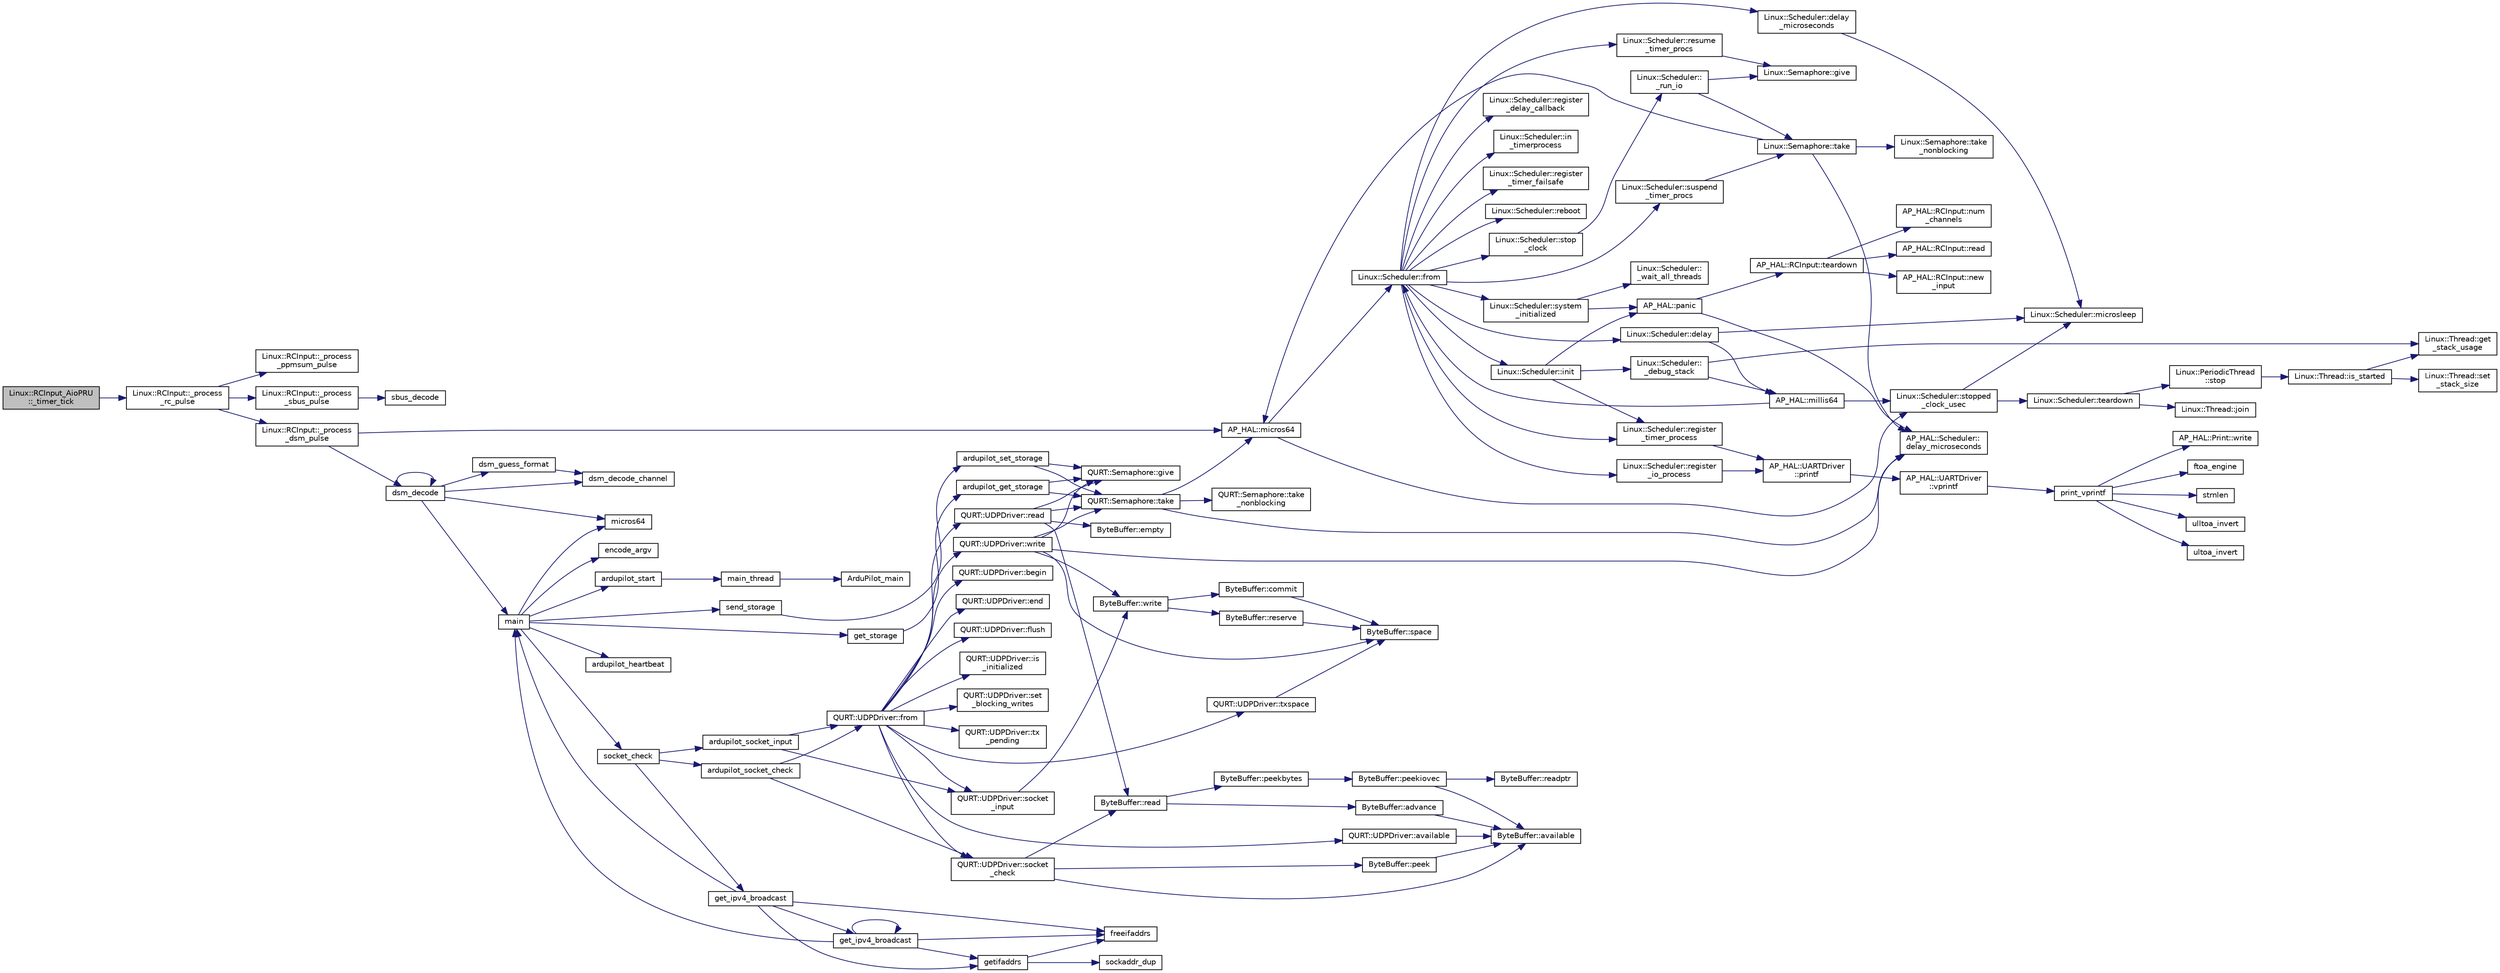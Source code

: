 digraph "Linux::RCInput_AioPRU::_timer_tick"
{
 // INTERACTIVE_SVG=YES
  edge [fontname="Helvetica",fontsize="10",labelfontname="Helvetica",labelfontsize="10"];
  node [fontname="Helvetica",fontsize="10",shape=record];
  rankdir="LR";
  Node1 [label="Linux::RCInput_AioPRU\l::_timer_tick",height=0.2,width=0.4,color="black", fillcolor="grey75", style="filled", fontcolor="black"];
  Node1 -> Node2 [color="midnightblue",fontsize="10",style="solid",fontname="Helvetica"];
  Node2 [label="Linux::RCInput::_process\l_rc_pulse",height=0.2,width=0.4,color="black", fillcolor="white", style="filled",URL="$classLinux_1_1RCInput.html#a9b269fac087807d362506805ebd18936"];
  Node2 -> Node3 [color="midnightblue",fontsize="10",style="solid",fontname="Helvetica"];
  Node3 [label="Linux::RCInput::_process\l_ppmsum_pulse",height=0.2,width=0.4,color="black", fillcolor="white", style="filled",URL="$classLinux_1_1RCInput.html#aa58f84a29d6b0a271571aec99acf6730"];
  Node2 -> Node4 [color="midnightblue",fontsize="10",style="solid",fontname="Helvetica"];
  Node4 [label="Linux::RCInput::_process\l_sbus_pulse",height=0.2,width=0.4,color="black", fillcolor="white", style="filled",URL="$classLinux_1_1RCInput.html#a9a8cf6cfb7abc062fd23cb7a74221b06"];
  Node4 -> Node5 [color="midnightblue",fontsize="10",style="solid",fontname="Helvetica"];
  Node5 [label="sbus_decode",height=0.2,width=0.4,color="black", fillcolor="white", style="filled",URL="$sbus_8cpp.html#ae8ff4d6576477166a18b6d229030f21e"];
  Node2 -> Node6 [color="midnightblue",fontsize="10",style="solid",fontname="Helvetica"];
  Node6 [label="Linux::RCInput::_process\l_dsm_pulse",height=0.2,width=0.4,color="black", fillcolor="white", style="filled",URL="$classLinux_1_1RCInput.html#a8dcefc98cb9bdeaad8b1b2b0e9b9b678"];
  Node6 -> Node7 [color="midnightblue",fontsize="10",style="solid",fontname="Helvetica"];
  Node7 [label="dsm_decode",height=0.2,width=0.4,color="black", fillcolor="white", style="filled",URL="$dsm_8cpp.html#a7b7c65c600dd4eacc1eb714df3621192"];
  Node7 -> Node8 [color="midnightblue",fontsize="10",style="solid",fontname="Helvetica"];
  Node8 [label="dsm_guess_format",height=0.2,width=0.4,color="black", fillcolor="white", style="filled",URL="$dsm_8cpp.html#ac4b7f20336ae87e6426bfd94be23bb37"];
  Node8 -> Node9 [color="midnightblue",fontsize="10",style="solid",fontname="Helvetica"];
  Node9 [label="dsm_decode_channel",height=0.2,width=0.4,color="black", fillcolor="white", style="filled",URL="$dsm_8cpp.html#a155e9a9889d2e342ea3bf13aaaa4458d"];
  Node7 -> Node9 [color="midnightblue",fontsize="10",style="solid",fontname="Helvetica"];
  Node7 -> Node7 [color="midnightblue",fontsize="10",style="solid",fontname="Helvetica"];
  Node7 -> Node10 [color="midnightblue",fontsize="10",style="solid",fontname="Helvetica"];
  Node10 [label="micros64",height=0.2,width=0.4,color="black", fillcolor="white", style="filled",URL="$mainapp_8cpp.html#ad024d3161428b010334dd1d9c8b98cde"];
  Node7 -> Node11 [color="midnightblue",fontsize="10",style="solid",fontname="Helvetica"];
  Node11 [label="main",height=0.2,width=0.4,color="black", fillcolor="white", style="filled",URL="$mainapp_8cpp.html#ac0f2228420376f4db7e1274f2b41667c"];
  Node11 -> Node12 [color="midnightblue",fontsize="10",style="solid",fontname="Helvetica"];
  Node12 [label="send_storage",height=0.2,width=0.4,color="black", fillcolor="white", style="filled",URL="$mainapp_8cpp.html#a701227f5d337c423ba11b8440df75cdb"];
  Node12 -> Node13 [color="midnightblue",fontsize="10",style="solid",fontname="Helvetica"];
  Node13 [label="ardupilot_set_storage",height=0.2,width=0.4,color="black", fillcolor="white", style="filled",URL="$dsp__main_8cpp.html#afa61830afe9cd699edd91416a0620452"];
  Node13 -> Node14 [color="midnightblue",fontsize="10",style="solid",fontname="Helvetica"];
  Node14 [label="QURT::Semaphore::take",height=0.2,width=0.4,color="black", fillcolor="white", style="filled",URL="$classQURT_1_1Semaphore.html#afc4c8706abb7e68aa4001ea372dc614e"];
  Node14 -> Node15 [color="midnightblue",fontsize="10",style="solid",fontname="Helvetica"];
  Node15 [label="QURT::Semaphore::take\l_nonblocking",height=0.2,width=0.4,color="black", fillcolor="white", style="filled",URL="$classQURT_1_1Semaphore.html#a561b4f40f3a76335f1a686c2aed526f9"];
  Node14 -> Node16 [color="midnightblue",fontsize="10",style="solid",fontname="Helvetica"];
  Node16 [label="AP_HAL::micros64",height=0.2,width=0.4,color="black", fillcolor="white", style="filled",URL="$namespaceAP__HAL.html#a7aa0ce7625c9680e30ff4a99940907a5"];
  Node16 -> Node17 [color="midnightblue",fontsize="10",style="solid",fontname="Helvetica"];
  Node17 [label="Linux::Scheduler::from",height=0.2,width=0.4,color="black", fillcolor="white", style="filled",URL="$classLinux_1_1Scheduler.html#a53ecaae0fdc72f85bd57c4b0cff93653"];
  Node17 -> Node18 [color="midnightblue",fontsize="10",style="solid",fontname="Helvetica"];
  Node18 [label="Linux::Scheduler::init",height=0.2,width=0.4,color="black", fillcolor="white", style="filled",URL="$classLinux_1_1Scheduler.html#a3d77c332e051c28c83fb07757e7100bd"];
  Node18 -> Node19 [color="midnightblue",fontsize="10",style="solid",fontname="Helvetica"];
  Node19 [label="AP_HAL::panic",height=0.2,width=0.4,color="black", fillcolor="white", style="filled",URL="$namespaceAP__HAL.html#a71832f03d849a0c088f04fc98d3c8143"];
  Node19 -> Node20 [color="midnightblue",fontsize="10",style="solid",fontname="Helvetica"];
  Node20 [label="AP_HAL::RCInput::teardown",height=0.2,width=0.4,color="black", fillcolor="white", style="filled",URL="$classAP__HAL_1_1RCInput.html#a2bea13d38f2b9ae8bf5193a3a69f0a31"];
  Node20 -> Node21 [color="midnightblue",fontsize="10",style="solid",fontname="Helvetica"];
  Node21 [label="AP_HAL::RCInput::new\l_input",height=0.2,width=0.4,color="black", fillcolor="white", style="filled",URL="$classAP__HAL_1_1RCInput.html#aee1fade33080edef83dd7db0fad0f7da"];
  Node20 -> Node22 [color="midnightblue",fontsize="10",style="solid",fontname="Helvetica"];
  Node22 [label="AP_HAL::RCInput::num\l_channels",height=0.2,width=0.4,color="black", fillcolor="white", style="filled",URL="$classAP__HAL_1_1RCInput.html#ae55f959c6115c1f41783af3a2b6c4fcd"];
  Node20 -> Node23 [color="midnightblue",fontsize="10",style="solid",fontname="Helvetica"];
  Node23 [label="AP_HAL::RCInput::read",height=0.2,width=0.4,color="black", fillcolor="white", style="filled",URL="$classAP__HAL_1_1RCInput.html#a078fd7e6d2e6a899009ec674a8e03498"];
  Node19 -> Node24 [color="midnightblue",fontsize="10",style="solid",fontname="Helvetica"];
  Node24 [label="AP_HAL::Scheduler::\ldelay_microseconds",height=0.2,width=0.4,color="black", fillcolor="white", style="filled",URL="$classAP__HAL_1_1Scheduler.html#a78c4f1b1f192ac1c99544b6cc8f099b0"];
  Node18 -> Node25 [color="midnightblue",fontsize="10",style="solid",fontname="Helvetica"];
  Node25 [label="Linux::Scheduler::register\l_timer_process",height=0.2,width=0.4,color="black", fillcolor="white", style="filled",URL="$classLinux_1_1Scheduler.html#a02a34a123dfebaf360f7010745e1e646"];
  Node25 -> Node26 [color="midnightblue",fontsize="10",style="solid",fontname="Helvetica"];
  Node26 [label="AP_HAL::UARTDriver\l::printf",height=0.2,width=0.4,color="black", fillcolor="white", style="filled",URL="$classAP__HAL_1_1UARTDriver.html#a6ceedc792594e59fc7d80b39a435f027"];
  Node26 -> Node27 [color="midnightblue",fontsize="10",style="solid",fontname="Helvetica"];
  Node27 [label="AP_HAL::UARTDriver\l::vprintf",height=0.2,width=0.4,color="black", fillcolor="white", style="filled",URL="$classAP__HAL_1_1UARTDriver.html#aa8abfb6d6641299472c29ac1edde559f"];
  Node27 -> Node28 [color="midnightblue",fontsize="10",style="solid",fontname="Helvetica"];
  Node28 [label="print_vprintf",height=0.2,width=0.4,color="black", fillcolor="white", style="filled",URL="$print__vprintf_8cpp.html#a1534eaeab54696df96975b56d9f49212"];
  Node28 -> Node29 [color="midnightblue",fontsize="10",style="solid",fontname="Helvetica"];
  Node29 [label="AP_HAL::Print::write",height=0.2,width=0.4,color="black", fillcolor="white", style="filled",URL="$classAP__HAL_1_1Print.html#acc65391952a43334f8f5c9bef341f501"];
  Node28 -> Node30 [color="midnightblue",fontsize="10",style="solid",fontname="Helvetica"];
  Node30 [label="ftoa_engine",height=0.2,width=0.4,color="black", fillcolor="white", style="filled",URL="$ftoa__engine_8cpp.html#a1c28234da8f20b43c85890d4bb452947"];
  Node28 -> Node31 [color="midnightblue",fontsize="10",style="solid",fontname="Helvetica"];
  Node31 [label="strnlen",height=0.2,width=0.4,color="black", fillcolor="white", style="filled",URL="$replace_8cpp.html#a880bcc7b85a09e6254691bebd5344b51"];
  Node28 -> Node32 [color="midnightblue",fontsize="10",style="solid",fontname="Helvetica"];
  Node32 [label="ulltoa_invert",height=0.2,width=0.4,color="black", fillcolor="white", style="filled",URL="$utoa__invert_8cpp.html#a34926f552460b47c414ec4d83b32815c"];
  Node28 -> Node33 [color="midnightblue",fontsize="10",style="solid",fontname="Helvetica"];
  Node33 [label="ultoa_invert",height=0.2,width=0.4,color="black", fillcolor="white", style="filled",URL="$utoa__invert_8cpp.html#a5d99bba8e697c1e11da489d88fca8559"];
  Node18 -> Node34 [color="midnightblue",fontsize="10",style="solid",fontname="Helvetica"];
  Node34 [label="Linux::Scheduler::\l_debug_stack",height=0.2,width=0.4,color="black", fillcolor="white", style="filled",URL="$classLinux_1_1Scheduler.html#a163eb7b285c95b1b1d036fc61d723910"];
  Node34 -> Node35 [color="midnightblue",fontsize="10",style="solid",fontname="Helvetica"];
  Node35 [label="AP_HAL::millis64",height=0.2,width=0.4,color="black", fillcolor="white", style="filled",URL="$namespaceAP__HAL.html#a59336c5fceaf28a76d1df1581a87a25d"];
  Node35 -> Node17 [color="midnightblue",fontsize="10",style="solid",fontname="Helvetica"];
  Node35 -> Node36 [color="midnightblue",fontsize="10",style="solid",fontname="Helvetica"];
  Node36 [label="Linux::Scheduler::stopped\l_clock_usec",height=0.2,width=0.4,color="black", fillcolor="white", style="filled",URL="$classLinux_1_1Scheduler.html#a682b4c34f330f66db5ab4aa5d96e13f9"];
  Node36 -> Node37 [color="midnightblue",fontsize="10",style="solid",fontname="Helvetica"];
  Node37 [label="Linux::Scheduler::microsleep",height=0.2,width=0.4,color="black", fillcolor="white", style="filled",URL="$classLinux_1_1Scheduler.html#a647872aff158b510c56862f51f951538"];
  Node36 -> Node38 [color="midnightblue",fontsize="10",style="solid",fontname="Helvetica"];
  Node38 [label="Linux::Scheduler::teardown",height=0.2,width=0.4,color="black", fillcolor="white", style="filled",URL="$classLinux_1_1Scheduler.html#ab373a83d818679432520ea881044b2a7"];
  Node38 -> Node39 [color="midnightblue",fontsize="10",style="solid",fontname="Helvetica"];
  Node39 [label="Linux::PeriodicThread\l::stop",height=0.2,width=0.4,color="black", fillcolor="white", style="filled",URL="$classLinux_1_1PeriodicThread.html#a136aaf6e713f63b246fc4a2905e6e9a1"];
  Node39 -> Node40 [color="midnightblue",fontsize="10",style="solid",fontname="Helvetica"];
  Node40 [label="Linux::Thread::is_started",height=0.2,width=0.4,color="black", fillcolor="white", style="filled",URL="$classLinux_1_1Thread.html#a240d7b48a9a8eb43638f67295a1819e5"];
  Node40 -> Node41 [color="midnightblue",fontsize="10",style="solid",fontname="Helvetica"];
  Node41 [label="Linux::Thread::get\l_stack_usage",height=0.2,width=0.4,color="black", fillcolor="white", style="filled",URL="$classLinux_1_1Thread.html#a6884970a0811ae21953c57fb98aa6e96"];
  Node40 -> Node42 [color="midnightblue",fontsize="10",style="solid",fontname="Helvetica"];
  Node42 [label="Linux::Thread::set\l_stack_size",height=0.2,width=0.4,color="black", fillcolor="white", style="filled",URL="$classLinux_1_1Thread.html#a8d3282b714faaf68eae534e9276419f0"];
  Node38 -> Node43 [color="midnightblue",fontsize="10",style="solid",fontname="Helvetica"];
  Node43 [label="Linux::Thread::join",height=0.2,width=0.4,color="black", fillcolor="white", style="filled",URL="$classLinux_1_1Thread.html#a32b7d184279634922e2f3b23b584fbcd"];
  Node34 -> Node41 [color="midnightblue",fontsize="10",style="solid",fontname="Helvetica"];
  Node17 -> Node44 [color="midnightblue",fontsize="10",style="solid",fontname="Helvetica"];
  Node44 [label="Linux::Scheduler::delay",height=0.2,width=0.4,color="black", fillcolor="white", style="filled",URL="$classLinux_1_1Scheduler.html#a14f3239ecbb9889823b20dc9de655c2f"];
  Node44 -> Node35 [color="midnightblue",fontsize="10",style="solid",fontname="Helvetica"];
  Node44 -> Node37 [color="midnightblue",fontsize="10",style="solid",fontname="Helvetica"];
  Node17 -> Node45 [color="midnightblue",fontsize="10",style="solid",fontname="Helvetica"];
  Node45 [label="Linux::Scheduler::delay\l_microseconds",height=0.2,width=0.4,color="black", fillcolor="white", style="filled",URL="$classLinux_1_1Scheduler.html#a4cffd5bcba0175bf49c7aa75ff3bf09a"];
  Node45 -> Node37 [color="midnightblue",fontsize="10",style="solid",fontname="Helvetica"];
  Node17 -> Node46 [color="midnightblue",fontsize="10",style="solid",fontname="Helvetica"];
  Node46 [label="Linux::Scheduler::register\l_delay_callback",height=0.2,width=0.4,color="black", fillcolor="white", style="filled",URL="$classLinux_1_1Scheduler.html#a5cb50b637d5fd3e5f9220bc23db0fb3f"];
  Node17 -> Node25 [color="midnightblue",fontsize="10",style="solid",fontname="Helvetica"];
  Node17 -> Node47 [color="midnightblue",fontsize="10",style="solid",fontname="Helvetica"];
  Node47 [label="Linux::Scheduler::register\l_io_process",height=0.2,width=0.4,color="black", fillcolor="white", style="filled",URL="$classLinux_1_1Scheduler.html#aa2be97cb8686d72cc322fb38f69a940c"];
  Node47 -> Node26 [color="midnightblue",fontsize="10",style="solid",fontname="Helvetica"];
  Node17 -> Node48 [color="midnightblue",fontsize="10",style="solid",fontname="Helvetica"];
  Node48 [label="Linux::Scheduler::suspend\l_timer_procs",height=0.2,width=0.4,color="black", fillcolor="white", style="filled",URL="$classLinux_1_1Scheduler.html#abba967d02c28cb0b16a7cebbff9bc6d6"];
  Node48 -> Node49 [color="midnightblue",fontsize="10",style="solid",fontname="Helvetica"];
  Node49 [label="Linux::Semaphore::take",height=0.2,width=0.4,color="black", fillcolor="white", style="filled",URL="$classLinux_1_1Semaphore.html#afc4c8706abb7e68aa4001ea372dc614e"];
  Node49 -> Node50 [color="midnightblue",fontsize="10",style="solid",fontname="Helvetica"];
  Node50 [label="Linux::Semaphore::take\l_nonblocking",height=0.2,width=0.4,color="black", fillcolor="white", style="filled",URL="$classLinux_1_1Semaphore.html#a561b4f40f3a76335f1a686c2aed526f9"];
  Node49 -> Node16 [color="midnightblue",fontsize="10",style="solid",fontname="Helvetica"];
  Node49 -> Node24 [color="midnightblue",fontsize="10",style="solid",fontname="Helvetica"];
  Node17 -> Node51 [color="midnightblue",fontsize="10",style="solid",fontname="Helvetica"];
  Node51 [label="Linux::Scheduler::resume\l_timer_procs",height=0.2,width=0.4,color="black", fillcolor="white", style="filled",URL="$classLinux_1_1Scheduler.html#aee4e701b92cb4721c4de1bfcdcded70c"];
  Node51 -> Node52 [color="midnightblue",fontsize="10",style="solid",fontname="Helvetica"];
  Node52 [label="Linux::Semaphore::give",height=0.2,width=0.4,color="black", fillcolor="white", style="filled",URL="$classLinux_1_1Semaphore.html#a216f91636f64b57b59d43ef64af91624"];
  Node17 -> Node53 [color="midnightblue",fontsize="10",style="solid",fontname="Helvetica"];
  Node53 [label="Linux::Scheduler::in\l_timerprocess",height=0.2,width=0.4,color="black", fillcolor="white", style="filled",URL="$classLinux_1_1Scheduler.html#af23753e7c6bfa97553db215a64235455"];
  Node17 -> Node54 [color="midnightblue",fontsize="10",style="solid",fontname="Helvetica"];
  Node54 [label="Linux::Scheduler::register\l_timer_failsafe",height=0.2,width=0.4,color="black", fillcolor="white", style="filled",URL="$classLinux_1_1Scheduler.html#ac193459e3575c7a0588fdc72250c2044"];
  Node17 -> Node55 [color="midnightblue",fontsize="10",style="solid",fontname="Helvetica"];
  Node55 [label="Linux::Scheduler::system\l_initialized",height=0.2,width=0.4,color="black", fillcolor="white", style="filled",URL="$classLinux_1_1Scheduler.html#ad6070a7ee637adf5101b1e6b6efbf8f6"];
  Node55 -> Node19 [color="midnightblue",fontsize="10",style="solid",fontname="Helvetica"];
  Node55 -> Node56 [color="midnightblue",fontsize="10",style="solid",fontname="Helvetica"];
  Node56 [label="Linux::Scheduler::\l_wait_all_threads",height=0.2,width=0.4,color="black", fillcolor="white", style="filled",URL="$classLinux_1_1Scheduler.html#ac52c8da3f1f4fd79c50bd64379daf399"];
  Node17 -> Node57 [color="midnightblue",fontsize="10",style="solid",fontname="Helvetica"];
  Node57 [label="Linux::Scheduler::reboot",height=0.2,width=0.4,color="black", fillcolor="white", style="filled",URL="$classLinux_1_1Scheduler.html#ae72cfa66c849ffd882ef518c35c71e69"];
  Node17 -> Node58 [color="midnightblue",fontsize="10",style="solid",fontname="Helvetica"];
  Node58 [label="Linux::Scheduler::stop\l_clock",height=0.2,width=0.4,color="black", fillcolor="white", style="filled",URL="$classLinux_1_1Scheduler.html#a392aebafcdfe9a812e4db4b7a9dcce9c"];
  Node58 -> Node59 [color="midnightblue",fontsize="10",style="solid",fontname="Helvetica"];
  Node59 [label="Linux::Scheduler::\l_run_io",height=0.2,width=0.4,color="black", fillcolor="white", style="filled",URL="$classLinux_1_1Scheduler.html#a70b024d7d0886bf47b46cc3ee310d638"];
  Node59 -> Node49 [color="midnightblue",fontsize="10",style="solid",fontname="Helvetica"];
  Node59 -> Node52 [color="midnightblue",fontsize="10",style="solid",fontname="Helvetica"];
  Node16 -> Node36 [color="midnightblue",fontsize="10",style="solid",fontname="Helvetica"];
  Node14 -> Node24 [color="midnightblue",fontsize="10",style="solid",fontname="Helvetica"];
  Node13 -> Node60 [color="midnightblue",fontsize="10",style="solid",fontname="Helvetica"];
  Node60 [label="QURT::Semaphore::give",height=0.2,width=0.4,color="black", fillcolor="white", style="filled",URL="$classQURT_1_1Semaphore.html#a216f91636f64b57b59d43ef64af91624"];
  Node11 -> Node61 [color="midnightblue",fontsize="10",style="solid",fontname="Helvetica"];
  Node61 [label="encode_argv",height=0.2,width=0.4,color="black", fillcolor="white", style="filled",URL="$mainapp_8cpp.html#a4bf6f7ce76c30cf377a555d21bffa016"];
  Node11 -> Node62 [color="midnightblue",fontsize="10",style="solid",fontname="Helvetica"];
  Node62 [label="ardupilot_start",height=0.2,width=0.4,color="black", fillcolor="white", style="filled",URL="$dsp__main_8cpp.html#a19449a0c59e404c8bd739fe8f03184ba"];
  Node62 -> Node63 [color="midnightblue",fontsize="10",style="solid",fontname="Helvetica"];
  Node63 [label="main_thread",height=0.2,width=0.4,color="black", fillcolor="white", style="filled",URL="$dsp__main_8cpp.html#a2cf07176a9e489e30cbcfe7173ae74fb"];
  Node63 -> Node64 [color="midnightblue",fontsize="10",style="solid",fontname="Helvetica"];
  Node64 [label="ArduPilot_main",height=0.2,width=0.4,color="black", fillcolor="white", style="filled",URL="$dsp__main_8cpp.html#a98e8ae36f81d9c8f9287b8b28106b97e"];
  Node11 -> Node10 [color="midnightblue",fontsize="10",style="solid",fontname="Helvetica"];
  Node11 -> Node65 [color="midnightblue",fontsize="10",style="solid",fontname="Helvetica"];
  Node65 [label="ardupilot_heartbeat",height=0.2,width=0.4,color="black", fillcolor="white", style="filled",URL="$dsp__main_8cpp.html#aef9245167e017e51f103f1f26876663f"];
  Node11 -> Node66 [color="midnightblue",fontsize="10",style="solid",fontname="Helvetica"];
  Node66 [label="get_storage",height=0.2,width=0.4,color="black", fillcolor="white", style="filled",URL="$mainapp_8cpp.html#ad5721bc81c529ee93392d81407d69a93"];
  Node66 -> Node67 [color="midnightblue",fontsize="10",style="solid",fontname="Helvetica"];
  Node67 [label="ardupilot_get_storage",height=0.2,width=0.4,color="black", fillcolor="white", style="filled",URL="$dsp__main_8cpp.html#a4e9fe5732f83bcaa465809dd7b09dc43"];
  Node67 -> Node14 [color="midnightblue",fontsize="10",style="solid",fontname="Helvetica"];
  Node67 -> Node60 [color="midnightblue",fontsize="10",style="solid",fontname="Helvetica"];
  Node11 -> Node68 [color="midnightblue",fontsize="10",style="solid",fontname="Helvetica"];
  Node68 [label="socket_check",height=0.2,width=0.4,color="black", fillcolor="white", style="filled",URL="$mainapp_8cpp.html#ae680637bf2d17fcbec82116f3431746d"];
  Node68 -> Node69 [color="midnightblue",fontsize="10",style="solid",fontname="Helvetica"];
  Node69 [label="ardupilot_socket_input",height=0.2,width=0.4,color="black", fillcolor="white", style="filled",URL="$dsp__main_8cpp.html#af5801a42db82590642b20883f29e7bf2"];
  Node69 -> Node70 [color="midnightblue",fontsize="10",style="solid",fontname="Helvetica"];
  Node70 [label="QURT::UDPDriver::from",height=0.2,width=0.4,color="black", fillcolor="white", style="filled",URL="$classQURT_1_1UDPDriver.html#a2cb741f11f4b83b32d05e38939262038"];
  Node70 -> Node71 [color="midnightblue",fontsize="10",style="solid",fontname="Helvetica"];
  Node71 [label="QURT::UDPDriver::begin",height=0.2,width=0.4,color="black", fillcolor="white", style="filled",URL="$classQURT_1_1UDPDriver.html#a1418ecb88ba8e1025d15e924a1205545"];
  Node70 -> Node72 [color="midnightblue",fontsize="10",style="solid",fontname="Helvetica"];
  Node72 [label="QURT::UDPDriver::end",height=0.2,width=0.4,color="black", fillcolor="white", style="filled",URL="$classQURT_1_1UDPDriver.html#a603aa0965b54041c6210dbb72ed7f5f1"];
  Node70 -> Node73 [color="midnightblue",fontsize="10",style="solid",fontname="Helvetica"];
  Node73 [label="QURT::UDPDriver::flush",height=0.2,width=0.4,color="black", fillcolor="white", style="filled",URL="$classQURT_1_1UDPDriver.html#a58ca54f8fbef4815435bf2066cb4d13c"];
  Node70 -> Node74 [color="midnightblue",fontsize="10",style="solid",fontname="Helvetica"];
  Node74 [label="QURT::UDPDriver::is\l_initialized",height=0.2,width=0.4,color="black", fillcolor="white", style="filled",URL="$classQURT_1_1UDPDriver.html#a4872758e70791d284570a235bb31c512"];
  Node70 -> Node75 [color="midnightblue",fontsize="10",style="solid",fontname="Helvetica"];
  Node75 [label="QURT::UDPDriver::set\l_blocking_writes",height=0.2,width=0.4,color="black", fillcolor="white", style="filled",URL="$classQURT_1_1UDPDriver.html#abaad57a031e24ff56c0d544eb324db71"];
  Node70 -> Node76 [color="midnightblue",fontsize="10",style="solid",fontname="Helvetica"];
  Node76 [label="QURT::UDPDriver::tx\l_pending",height=0.2,width=0.4,color="black", fillcolor="white", style="filled",URL="$classQURT_1_1UDPDriver.html#aa607499db3d38ed3c9cb1676c76f6200"];
  Node70 -> Node77 [color="midnightblue",fontsize="10",style="solid",fontname="Helvetica"];
  Node77 [label="QURT::UDPDriver::available",height=0.2,width=0.4,color="black", fillcolor="white", style="filled",URL="$classQURT_1_1UDPDriver.html#abfc7946e62c683f37085d4837788fb51"];
  Node77 -> Node78 [color="midnightblue",fontsize="10",style="solid",fontname="Helvetica"];
  Node78 [label="ByteBuffer::available",height=0.2,width=0.4,color="black", fillcolor="white", style="filled",URL="$classByteBuffer.html#aacbc04305e267a33a431f8736f8d0d5d"];
  Node70 -> Node79 [color="midnightblue",fontsize="10",style="solid",fontname="Helvetica"];
  Node79 [label="QURT::UDPDriver::txspace",height=0.2,width=0.4,color="black", fillcolor="white", style="filled",URL="$classQURT_1_1UDPDriver.html#adca1d546ae30552b29fea3dd984d14dd"];
  Node79 -> Node80 [color="midnightblue",fontsize="10",style="solid",fontname="Helvetica"];
  Node80 [label="ByteBuffer::space",height=0.2,width=0.4,color="black", fillcolor="white", style="filled",URL="$classByteBuffer.html#a3b74f00bbdcb833f98ed59facfa41478"];
  Node70 -> Node81 [color="midnightblue",fontsize="10",style="solid",fontname="Helvetica"];
  Node81 [label="QURT::UDPDriver::read",height=0.2,width=0.4,color="black", fillcolor="white", style="filled",URL="$classQURT_1_1UDPDriver.html#a8da755c0d73dcaee9303370b3cf0e276"];
  Node81 -> Node14 [color="midnightblue",fontsize="10",style="solid",fontname="Helvetica"];
  Node81 -> Node82 [color="midnightblue",fontsize="10",style="solid",fontname="Helvetica"];
  Node82 [label="ByteBuffer::empty",height=0.2,width=0.4,color="black", fillcolor="white", style="filled",URL="$classByteBuffer.html#a2def7230312ba5067bc784d322f4d7b4"];
  Node81 -> Node60 [color="midnightblue",fontsize="10",style="solid",fontname="Helvetica"];
  Node81 -> Node83 [color="midnightblue",fontsize="10",style="solid",fontname="Helvetica"];
  Node83 [label="ByteBuffer::read",height=0.2,width=0.4,color="black", fillcolor="white", style="filled",URL="$classByteBuffer.html#ac9f5cce862fd90705d27cf1d7ba24ebc"];
  Node83 -> Node84 [color="midnightblue",fontsize="10",style="solid",fontname="Helvetica"];
  Node84 [label="ByteBuffer::peekbytes",height=0.2,width=0.4,color="black", fillcolor="white", style="filled",URL="$classByteBuffer.html#af34d398a28a23bf19cad598487eeb54d"];
  Node84 -> Node85 [color="midnightblue",fontsize="10",style="solid",fontname="Helvetica"];
  Node85 [label="ByteBuffer::peekiovec",height=0.2,width=0.4,color="black", fillcolor="white", style="filled",URL="$classByteBuffer.html#a413289b6d4cc7f9550b9c75dc7e886d5"];
  Node85 -> Node78 [color="midnightblue",fontsize="10",style="solid",fontname="Helvetica"];
  Node85 -> Node86 [color="midnightblue",fontsize="10",style="solid",fontname="Helvetica"];
  Node86 [label="ByteBuffer::readptr",height=0.2,width=0.4,color="black", fillcolor="white", style="filled",URL="$classByteBuffer.html#ac8877785d9931ae293a216b46951b4a1"];
  Node83 -> Node87 [color="midnightblue",fontsize="10",style="solid",fontname="Helvetica"];
  Node87 [label="ByteBuffer::advance",height=0.2,width=0.4,color="black", fillcolor="white", style="filled",URL="$classByteBuffer.html#a876a74665a4f4358cf2a57941543d0d6"];
  Node87 -> Node78 [color="midnightblue",fontsize="10",style="solid",fontname="Helvetica"];
  Node70 -> Node88 [color="midnightblue",fontsize="10",style="solid",fontname="Helvetica"];
  Node88 [label="QURT::UDPDriver::write",height=0.2,width=0.4,color="black", fillcolor="white", style="filled",URL="$classQURT_1_1UDPDriver.html#a04b55285efed068e5d934e7c36514f9e"];
  Node88 -> Node14 [color="midnightblue",fontsize="10",style="solid",fontname="Helvetica"];
  Node88 -> Node80 [color="midnightblue",fontsize="10",style="solid",fontname="Helvetica"];
  Node88 -> Node60 [color="midnightblue",fontsize="10",style="solid",fontname="Helvetica"];
  Node88 -> Node24 [color="midnightblue",fontsize="10",style="solid",fontname="Helvetica"];
  Node88 -> Node89 [color="midnightblue",fontsize="10",style="solid",fontname="Helvetica"];
  Node89 [label="ByteBuffer::write",height=0.2,width=0.4,color="black", fillcolor="white", style="filled",URL="$classByteBuffer.html#ac57883bb2bce8263d26221a250f452dc"];
  Node89 -> Node90 [color="midnightblue",fontsize="10",style="solid",fontname="Helvetica"];
  Node90 [label="ByteBuffer::reserve",height=0.2,width=0.4,color="black", fillcolor="white", style="filled",URL="$classByteBuffer.html#ad5f9e7af638987efeadb7b4bb9c0ae28"];
  Node90 -> Node80 [color="midnightblue",fontsize="10",style="solid",fontname="Helvetica"];
  Node89 -> Node91 [color="midnightblue",fontsize="10",style="solid",fontname="Helvetica"];
  Node91 [label="ByteBuffer::commit",height=0.2,width=0.4,color="black", fillcolor="white", style="filled",URL="$classByteBuffer.html#a866914509694b8f71af1280ad2eba222"];
  Node91 -> Node80 [color="midnightblue",fontsize="10",style="solid",fontname="Helvetica"];
  Node70 -> Node92 [color="midnightblue",fontsize="10",style="solid",fontname="Helvetica"];
  Node92 [label="QURT::UDPDriver::socket\l_check",height=0.2,width=0.4,color="black", fillcolor="white", style="filled",URL="$classQURT_1_1UDPDriver.html#a9982544305a8606a75615b875ba2c593"];
  Node92 -> Node78 [color="midnightblue",fontsize="10",style="solid",fontname="Helvetica"];
  Node92 -> Node93 [color="midnightblue",fontsize="10",style="solid",fontname="Helvetica"];
  Node93 [label="ByteBuffer::peek",height=0.2,width=0.4,color="black", fillcolor="white", style="filled",URL="$classByteBuffer.html#afe100bddde679bb1130338073ec5a9a9"];
  Node93 -> Node78 [color="midnightblue",fontsize="10",style="solid",fontname="Helvetica"];
  Node92 -> Node83 [color="midnightblue",fontsize="10",style="solid",fontname="Helvetica"];
  Node70 -> Node94 [color="midnightblue",fontsize="10",style="solid",fontname="Helvetica"];
  Node94 [label="QURT::UDPDriver::socket\l_input",height=0.2,width=0.4,color="black", fillcolor="white", style="filled",URL="$classQURT_1_1UDPDriver.html#ab30f519639ec8728e0ea7e636750b2ea"];
  Node94 -> Node89 [color="midnightblue",fontsize="10",style="solid",fontname="Helvetica"];
  Node69 -> Node94 [color="midnightblue",fontsize="10",style="solid",fontname="Helvetica"];
  Node68 -> Node95 [color="midnightblue",fontsize="10",style="solid",fontname="Helvetica"];
  Node95 [label="get_ipv4_broadcast",height=0.2,width=0.4,color="black", fillcolor="white", style="filled",URL="$mainapp_8cpp.html#aadbd2dde6003f95c52b35a8ce897ba5b"];
  Node95 -> Node96 [color="midnightblue",fontsize="10",style="solid",fontname="Helvetica"];
  Node96 [label="getifaddrs",height=0.2,width=0.4,color="black", fillcolor="white", style="filled",URL="$getifaddrs_8cpp.html#a8cf24b33e6cb7c298d405b15359f503c"];
  Node96 -> Node97 [color="midnightblue",fontsize="10",style="solid",fontname="Helvetica"];
  Node97 [label="freeifaddrs",height=0.2,width=0.4,color="black", fillcolor="white", style="filled",URL="$getifaddrs_8cpp.html#abfdd6ca5469fe73ed88ba94bf8db57cc"];
  Node96 -> Node98 [color="midnightblue",fontsize="10",style="solid",fontname="Helvetica"];
  Node98 [label="sockaddr_dup",height=0.2,width=0.4,color="black", fillcolor="white", style="filled",URL="$getifaddrs_8cpp.html#ae3029c1beeca503969d1fde413323f17"];
  Node95 -> Node97 [color="midnightblue",fontsize="10",style="solid",fontname="Helvetica"];
  Node95 -> Node11 [color="midnightblue",fontsize="10",style="solid",fontname="Helvetica"];
  Node95 -> Node99 [color="midnightblue",fontsize="10",style="solid",fontname="Helvetica"];
  Node99 [label="get_ipv4_broadcast",height=0.2,width=0.4,color="black", fillcolor="white", style="filled",URL="$getifaddrs_8cpp.html#aadbd2dde6003f95c52b35a8ce897ba5b"];
  Node99 -> Node96 [color="midnightblue",fontsize="10",style="solid",fontname="Helvetica"];
  Node99 -> Node97 [color="midnightblue",fontsize="10",style="solid",fontname="Helvetica"];
  Node99 -> Node11 [color="midnightblue",fontsize="10",style="solid",fontname="Helvetica"];
  Node99 -> Node99 [color="midnightblue",fontsize="10",style="solid",fontname="Helvetica"];
  Node68 -> Node100 [color="midnightblue",fontsize="10",style="solid",fontname="Helvetica"];
  Node100 [label="ardupilot_socket_check",height=0.2,width=0.4,color="black", fillcolor="white", style="filled",URL="$dsp__main_8cpp.html#a5825e7155176d5bbb4a45c3893caf5a1"];
  Node100 -> Node70 [color="midnightblue",fontsize="10",style="solid",fontname="Helvetica"];
  Node100 -> Node92 [color="midnightblue",fontsize="10",style="solid",fontname="Helvetica"];
  Node6 -> Node16 [color="midnightblue",fontsize="10",style="solid",fontname="Helvetica"];
}
